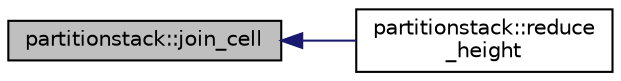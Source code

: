 digraph "partitionstack::join_cell"
{
  edge [fontname="Helvetica",fontsize="10",labelfontname="Helvetica",labelfontsize="10"];
  node [fontname="Helvetica",fontsize="10",shape=record];
  rankdir="LR";
  Node470 [label="partitionstack::join_cell",height=0.2,width=0.4,color="black", fillcolor="grey75", style="filled", fontcolor="black"];
  Node470 -> Node471 [dir="back",color="midnightblue",fontsize="10",style="solid",fontname="Helvetica"];
  Node471 [label="partitionstack::reduce\l_height",height=0.2,width=0.4,color="black", fillcolor="white", style="filled",URL="$d3/d87/classpartitionstack.html#a80fea7b8bae0f030cc5fc736f19a2721"];
}
